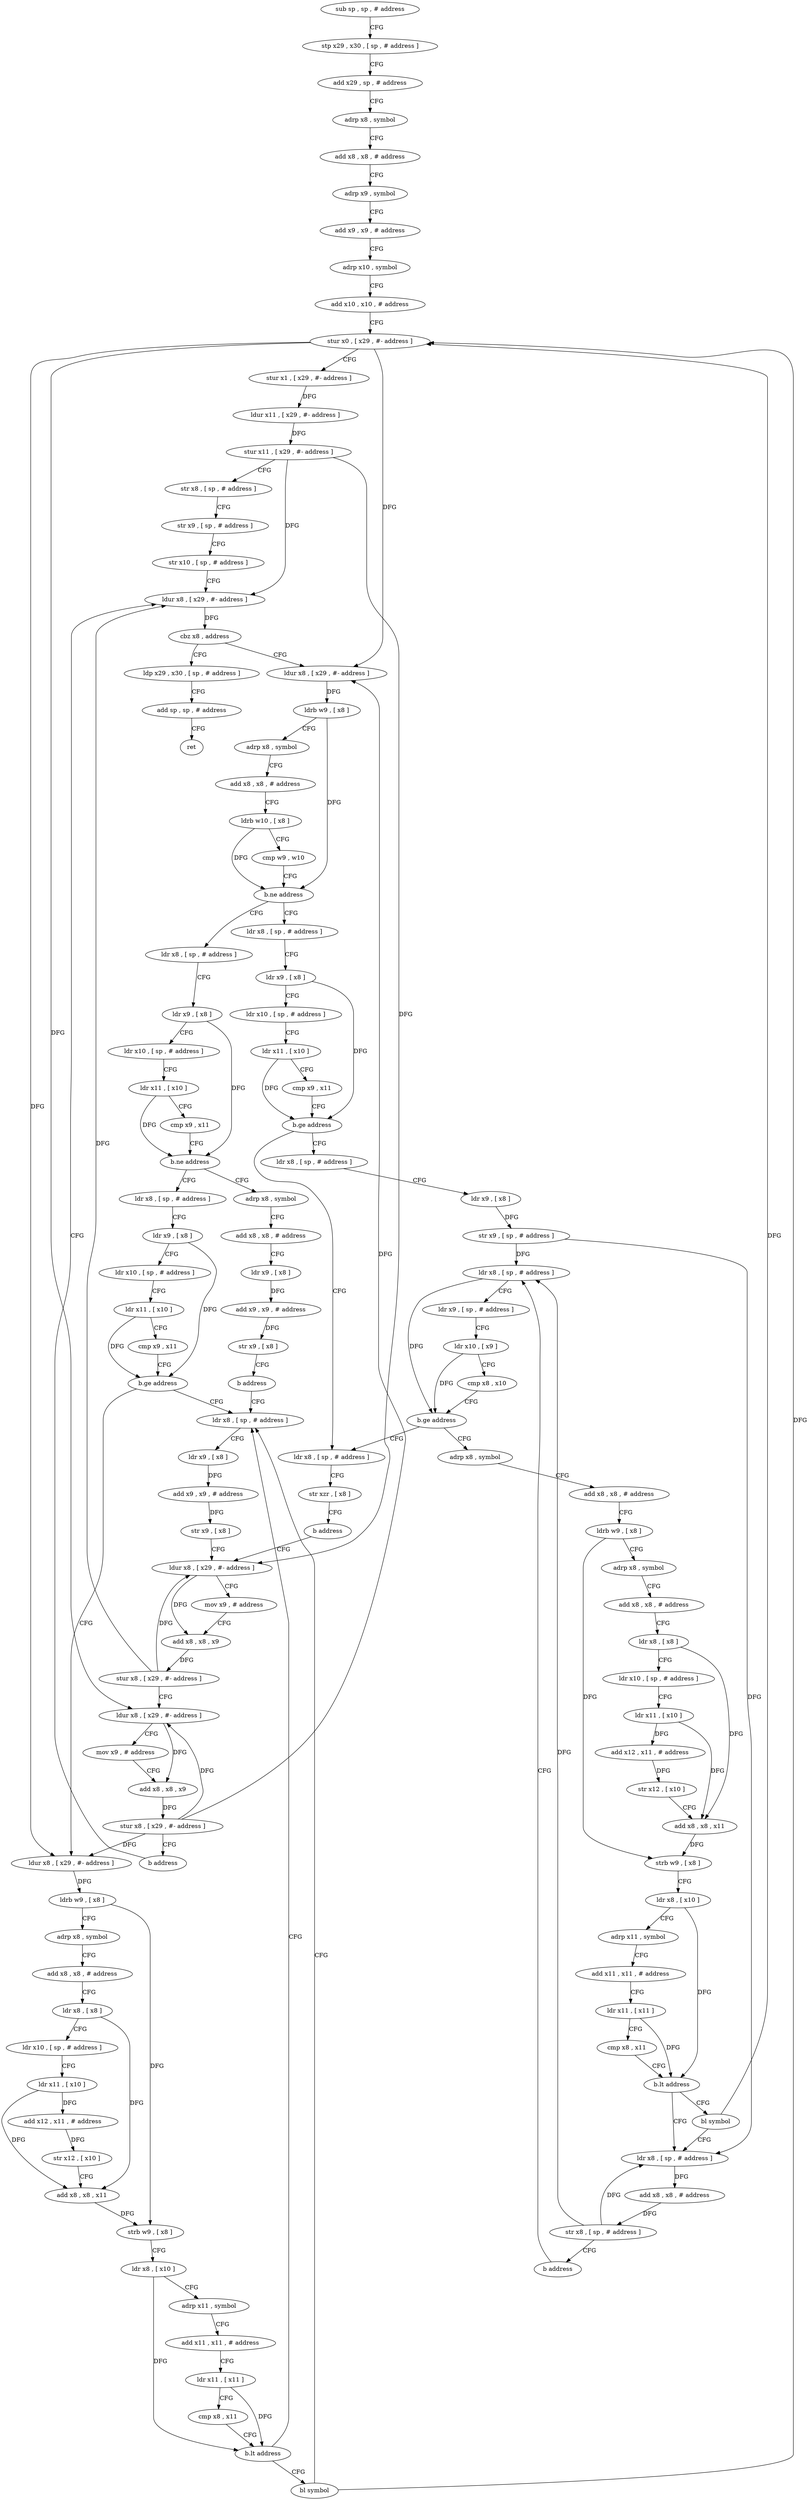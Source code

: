 digraph "func" {
"4247740" [label = "sub sp , sp , # address" ]
"4247744" [label = "stp x29 , x30 , [ sp , # address ]" ]
"4247748" [label = "add x29 , sp , # address" ]
"4247752" [label = "adrp x8 , symbol" ]
"4247756" [label = "add x8 , x8 , # address" ]
"4247760" [label = "adrp x9 , symbol" ]
"4247764" [label = "add x9 , x9 , # address" ]
"4247768" [label = "adrp x10 , symbol" ]
"4247772" [label = "add x10 , x10 , # address" ]
"4247776" [label = "stur x0 , [ x29 , #- address ]" ]
"4247780" [label = "stur x1 , [ x29 , #- address ]" ]
"4247784" [label = "ldur x11 , [ x29 , #- address ]" ]
"4247788" [label = "stur x11 , [ x29 , #- address ]" ]
"4247792" [label = "str x8 , [ sp , # address ]" ]
"4247796" [label = "str x9 , [ sp , # address ]" ]
"4247800" [label = "str x10 , [ sp , # address ]" ]
"4247804" [label = "ldur x8 , [ x29 , #- address ]" ]
"4248196" [label = "ldp x29 , x30 , [ sp , # address ]" ]
"4248200" [label = "add sp , sp , # address" ]
"4248204" [label = "ret" ]
"4247812" [label = "ldur x8 , [ x29 , #- address ]" ]
"4247816" [label = "ldrb w9 , [ x8 ]" ]
"4247820" [label = "adrp x8 , symbol" ]
"4247824" [label = "add x8 , x8 , # address" ]
"4247828" [label = "ldrb w10 , [ x8 ]" ]
"4247832" [label = "cmp w9 , w10" ]
"4247836" [label = "b.ne address" ]
"4248000" [label = "ldr x8 , [ sp , # address ]" ]
"4247840" [label = "ldr x8 , [ sp , # address ]" ]
"4248004" [label = "ldr x9 , [ x8 ]" ]
"4248008" [label = "ldr x10 , [ sp , # address ]" ]
"4248012" [label = "ldr x11 , [ x10 ]" ]
"4248016" [label = "cmp x9 , x11" ]
"4248020" [label = "b.ne address" ]
"4248048" [label = "ldr x8 , [ sp , # address ]" ]
"4248024" [label = "adrp x8 , symbol" ]
"4247844" [label = "ldr x9 , [ x8 ]" ]
"4247848" [label = "ldr x10 , [ sp , # address ]" ]
"4247852" [label = "ldr x11 , [ x10 ]" ]
"4247856" [label = "cmp x9 , x11" ]
"4247860" [label = "b.ge address" ]
"4247988" [label = "ldr x8 , [ sp , # address ]" ]
"4247864" [label = "ldr x8 , [ sp , # address ]" ]
"4248052" [label = "ldr x9 , [ x8 ]" ]
"4248056" [label = "ldr x10 , [ sp , # address ]" ]
"4248060" [label = "ldr x11 , [ x10 ]" ]
"4248064" [label = "cmp x9 , x11" ]
"4248068" [label = "b.ge address" ]
"4248144" [label = "ldr x8 , [ sp , # address ]" ]
"4248072" [label = "ldur x8 , [ x29 , #- address ]" ]
"4248028" [label = "add x8 , x8 , # address" ]
"4248032" [label = "ldr x9 , [ x8 ]" ]
"4248036" [label = "add x9 , x9 , # address" ]
"4248040" [label = "str x9 , [ x8 ]" ]
"4248044" [label = "b address" ]
"4247992" [label = "str xzr , [ x8 ]" ]
"4247996" [label = "b address" ]
"4248160" [label = "ldur x8 , [ x29 , #- address ]" ]
"4247868" [label = "ldr x9 , [ x8 ]" ]
"4247872" [label = "str x9 , [ sp , # address ]" ]
"4247876" [label = "ldr x8 , [ sp , # address ]" ]
"4248148" [label = "ldr x9 , [ x8 ]" ]
"4248152" [label = "add x9 , x9 , # address" ]
"4248156" [label = "str x9 , [ x8 ]" ]
"4248076" [label = "ldrb w9 , [ x8 ]" ]
"4248080" [label = "adrp x8 , symbol" ]
"4248084" [label = "add x8 , x8 , # address" ]
"4248088" [label = "ldr x8 , [ x8 ]" ]
"4248092" [label = "ldr x10 , [ sp , # address ]" ]
"4248096" [label = "ldr x11 , [ x10 ]" ]
"4248100" [label = "add x12 , x11 , # address" ]
"4248104" [label = "str x12 , [ x10 ]" ]
"4248108" [label = "add x8 , x8 , x11" ]
"4248112" [label = "strb w9 , [ x8 ]" ]
"4248116" [label = "ldr x8 , [ x10 ]" ]
"4248120" [label = "adrp x11 , symbol" ]
"4248124" [label = "add x11 , x11 , # address" ]
"4248128" [label = "ldr x11 , [ x11 ]" ]
"4248132" [label = "cmp x8 , x11" ]
"4248136" [label = "b.lt address" ]
"4248140" [label = "bl symbol" ]
"4248164" [label = "mov x9 , # address" ]
"4248168" [label = "add x8 , x8 , x9" ]
"4248172" [label = "stur x8 , [ x29 , #- address ]" ]
"4248176" [label = "ldur x8 , [ x29 , #- address ]" ]
"4248180" [label = "mov x9 , # address" ]
"4248184" [label = "add x8 , x8 , x9" ]
"4248188" [label = "stur x8 , [ x29 , #- address ]" ]
"4248192" [label = "b address" ]
"4247896" [label = "adrp x8 , symbol" ]
"4247900" [label = "add x8 , x8 , # address" ]
"4247904" [label = "ldrb w9 , [ x8 ]" ]
"4247908" [label = "adrp x8 , symbol" ]
"4247912" [label = "add x8 , x8 , # address" ]
"4247916" [label = "ldr x8 , [ x8 ]" ]
"4247920" [label = "ldr x10 , [ sp , # address ]" ]
"4247924" [label = "ldr x11 , [ x10 ]" ]
"4247928" [label = "add x12 , x11 , # address" ]
"4247932" [label = "str x12 , [ x10 ]" ]
"4247936" [label = "add x8 , x8 , x11" ]
"4247940" [label = "strb w9 , [ x8 ]" ]
"4247944" [label = "ldr x8 , [ x10 ]" ]
"4247948" [label = "adrp x11 , symbol" ]
"4247952" [label = "add x11 , x11 , # address" ]
"4247956" [label = "ldr x11 , [ x11 ]" ]
"4247960" [label = "cmp x8 , x11" ]
"4247964" [label = "b.lt address" ]
"4247972" [label = "ldr x8 , [ sp , # address ]" ]
"4247968" [label = "bl symbol" ]
"4247808" [label = "cbz x8 , address" ]
"4247976" [label = "add x8 , x8 , # address" ]
"4247980" [label = "str x8 , [ sp , # address ]" ]
"4247984" [label = "b address" ]
"4247880" [label = "ldr x9 , [ sp , # address ]" ]
"4247884" [label = "ldr x10 , [ x9 ]" ]
"4247888" [label = "cmp x8 , x10" ]
"4247892" [label = "b.ge address" ]
"4247740" -> "4247744" [ label = "CFG" ]
"4247744" -> "4247748" [ label = "CFG" ]
"4247748" -> "4247752" [ label = "CFG" ]
"4247752" -> "4247756" [ label = "CFG" ]
"4247756" -> "4247760" [ label = "CFG" ]
"4247760" -> "4247764" [ label = "CFG" ]
"4247764" -> "4247768" [ label = "CFG" ]
"4247768" -> "4247772" [ label = "CFG" ]
"4247772" -> "4247776" [ label = "CFG" ]
"4247776" -> "4247780" [ label = "CFG" ]
"4247776" -> "4247812" [ label = "DFG" ]
"4247776" -> "4248072" [ label = "DFG" ]
"4247776" -> "4248176" [ label = "DFG" ]
"4247780" -> "4247784" [ label = "DFG" ]
"4247784" -> "4247788" [ label = "DFG" ]
"4247788" -> "4247792" [ label = "CFG" ]
"4247788" -> "4247804" [ label = "DFG" ]
"4247788" -> "4248160" [ label = "DFG" ]
"4247792" -> "4247796" [ label = "CFG" ]
"4247796" -> "4247800" [ label = "CFG" ]
"4247800" -> "4247804" [ label = "CFG" ]
"4247804" -> "4247808" [ label = "DFG" ]
"4248196" -> "4248200" [ label = "CFG" ]
"4248200" -> "4248204" [ label = "CFG" ]
"4247812" -> "4247816" [ label = "DFG" ]
"4247816" -> "4247820" [ label = "CFG" ]
"4247816" -> "4247836" [ label = "DFG" ]
"4247820" -> "4247824" [ label = "CFG" ]
"4247824" -> "4247828" [ label = "CFG" ]
"4247828" -> "4247832" [ label = "CFG" ]
"4247828" -> "4247836" [ label = "DFG" ]
"4247832" -> "4247836" [ label = "CFG" ]
"4247836" -> "4248000" [ label = "CFG" ]
"4247836" -> "4247840" [ label = "CFG" ]
"4248000" -> "4248004" [ label = "CFG" ]
"4247840" -> "4247844" [ label = "CFG" ]
"4248004" -> "4248008" [ label = "CFG" ]
"4248004" -> "4248020" [ label = "DFG" ]
"4248008" -> "4248012" [ label = "CFG" ]
"4248012" -> "4248016" [ label = "CFG" ]
"4248012" -> "4248020" [ label = "DFG" ]
"4248016" -> "4248020" [ label = "CFG" ]
"4248020" -> "4248048" [ label = "CFG" ]
"4248020" -> "4248024" [ label = "CFG" ]
"4248048" -> "4248052" [ label = "CFG" ]
"4248024" -> "4248028" [ label = "CFG" ]
"4247844" -> "4247848" [ label = "CFG" ]
"4247844" -> "4247860" [ label = "DFG" ]
"4247848" -> "4247852" [ label = "CFG" ]
"4247852" -> "4247856" [ label = "CFG" ]
"4247852" -> "4247860" [ label = "DFG" ]
"4247856" -> "4247860" [ label = "CFG" ]
"4247860" -> "4247988" [ label = "CFG" ]
"4247860" -> "4247864" [ label = "CFG" ]
"4247988" -> "4247992" [ label = "CFG" ]
"4247864" -> "4247868" [ label = "CFG" ]
"4248052" -> "4248056" [ label = "CFG" ]
"4248052" -> "4248068" [ label = "DFG" ]
"4248056" -> "4248060" [ label = "CFG" ]
"4248060" -> "4248064" [ label = "CFG" ]
"4248060" -> "4248068" [ label = "DFG" ]
"4248064" -> "4248068" [ label = "CFG" ]
"4248068" -> "4248144" [ label = "CFG" ]
"4248068" -> "4248072" [ label = "CFG" ]
"4248144" -> "4248148" [ label = "CFG" ]
"4248072" -> "4248076" [ label = "DFG" ]
"4248028" -> "4248032" [ label = "CFG" ]
"4248032" -> "4248036" [ label = "DFG" ]
"4248036" -> "4248040" [ label = "DFG" ]
"4248040" -> "4248044" [ label = "CFG" ]
"4248044" -> "4248144" [ label = "CFG" ]
"4247992" -> "4247996" [ label = "CFG" ]
"4247996" -> "4248160" [ label = "CFG" ]
"4248160" -> "4248164" [ label = "CFG" ]
"4248160" -> "4248168" [ label = "DFG" ]
"4247868" -> "4247872" [ label = "DFG" ]
"4247872" -> "4247876" [ label = "DFG" ]
"4247872" -> "4247972" [ label = "DFG" ]
"4247876" -> "4247880" [ label = "CFG" ]
"4247876" -> "4247892" [ label = "DFG" ]
"4248148" -> "4248152" [ label = "DFG" ]
"4248152" -> "4248156" [ label = "DFG" ]
"4248156" -> "4248160" [ label = "CFG" ]
"4248076" -> "4248080" [ label = "CFG" ]
"4248076" -> "4248112" [ label = "DFG" ]
"4248080" -> "4248084" [ label = "CFG" ]
"4248084" -> "4248088" [ label = "CFG" ]
"4248088" -> "4248092" [ label = "CFG" ]
"4248088" -> "4248108" [ label = "DFG" ]
"4248092" -> "4248096" [ label = "CFG" ]
"4248096" -> "4248100" [ label = "DFG" ]
"4248096" -> "4248108" [ label = "DFG" ]
"4248100" -> "4248104" [ label = "DFG" ]
"4248104" -> "4248108" [ label = "CFG" ]
"4248108" -> "4248112" [ label = "DFG" ]
"4248112" -> "4248116" [ label = "CFG" ]
"4248116" -> "4248120" [ label = "CFG" ]
"4248116" -> "4248136" [ label = "DFG" ]
"4248120" -> "4248124" [ label = "CFG" ]
"4248124" -> "4248128" [ label = "CFG" ]
"4248128" -> "4248132" [ label = "CFG" ]
"4248128" -> "4248136" [ label = "DFG" ]
"4248132" -> "4248136" [ label = "CFG" ]
"4248136" -> "4248144" [ label = "CFG" ]
"4248136" -> "4248140" [ label = "CFG" ]
"4248140" -> "4248144" [ label = "CFG" ]
"4248140" -> "4247776" [ label = "DFG" ]
"4248164" -> "4248168" [ label = "CFG" ]
"4248168" -> "4248172" [ label = "DFG" ]
"4248172" -> "4248176" [ label = "CFG" ]
"4248172" -> "4247804" [ label = "DFG" ]
"4248172" -> "4248160" [ label = "DFG" ]
"4248176" -> "4248180" [ label = "CFG" ]
"4248176" -> "4248184" [ label = "DFG" ]
"4248180" -> "4248184" [ label = "CFG" ]
"4248184" -> "4248188" [ label = "DFG" ]
"4248188" -> "4248192" [ label = "CFG" ]
"4248188" -> "4247812" [ label = "DFG" ]
"4248188" -> "4248072" [ label = "DFG" ]
"4248188" -> "4248176" [ label = "DFG" ]
"4248192" -> "4247804" [ label = "CFG" ]
"4247896" -> "4247900" [ label = "CFG" ]
"4247900" -> "4247904" [ label = "CFG" ]
"4247904" -> "4247908" [ label = "CFG" ]
"4247904" -> "4247940" [ label = "DFG" ]
"4247908" -> "4247912" [ label = "CFG" ]
"4247912" -> "4247916" [ label = "CFG" ]
"4247916" -> "4247920" [ label = "CFG" ]
"4247916" -> "4247936" [ label = "DFG" ]
"4247920" -> "4247924" [ label = "CFG" ]
"4247924" -> "4247928" [ label = "DFG" ]
"4247924" -> "4247936" [ label = "DFG" ]
"4247928" -> "4247932" [ label = "DFG" ]
"4247932" -> "4247936" [ label = "CFG" ]
"4247936" -> "4247940" [ label = "DFG" ]
"4247940" -> "4247944" [ label = "CFG" ]
"4247944" -> "4247948" [ label = "CFG" ]
"4247944" -> "4247964" [ label = "DFG" ]
"4247948" -> "4247952" [ label = "CFG" ]
"4247952" -> "4247956" [ label = "CFG" ]
"4247956" -> "4247960" [ label = "CFG" ]
"4247956" -> "4247964" [ label = "DFG" ]
"4247960" -> "4247964" [ label = "CFG" ]
"4247964" -> "4247972" [ label = "CFG" ]
"4247964" -> "4247968" [ label = "CFG" ]
"4247972" -> "4247976" [ label = "DFG" ]
"4247968" -> "4247972" [ label = "CFG" ]
"4247968" -> "4247776" [ label = "DFG" ]
"4247808" -> "4248196" [ label = "CFG" ]
"4247808" -> "4247812" [ label = "CFG" ]
"4247976" -> "4247980" [ label = "DFG" ]
"4247980" -> "4247984" [ label = "CFG" ]
"4247980" -> "4247876" [ label = "DFG" ]
"4247980" -> "4247972" [ label = "DFG" ]
"4247984" -> "4247876" [ label = "CFG" ]
"4247880" -> "4247884" [ label = "CFG" ]
"4247884" -> "4247888" [ label = "CFG" ]
"4247884" -> "4247892" [ label = "DFG" ]
"4247888" -> "4247892" [ label = "CFG" ]
"4247892" -> "4247988" [ label = "CFG" ]
"4247892" -> "4247896" [ label = "CFG" ]
}
